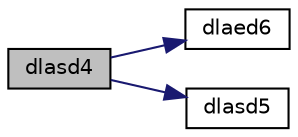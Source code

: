 digraph "dlasd4"
{
 // LATEX_PDF_SIZE
  edge [fontname="Helvetica",fontsize="10",labelfontname="Helvetica",labelfontsize="10"];
  node [fontname="Helvetica",fontsize="10",shape=record];
  rankdir="LR";
  Node1 [label="dlasd4",height=0.2,width=0.4,color="black", fillcolor="grey75", style="filled", fontcolor="black",tooltip="DLASD4 computes the square root of the i-th updated eigenvalue of a positive symmetric rank-one modif..."];
  Node1 -> Node2 [color="midnightblue",fontsize="10",style="solid",fontname="Helvetica"];
  Node2 [label="dlaed6",height=0.2,width=0.4,color="black", fillcolor="white", style="filled",URL="$dlaed6_8f.html#a8016fde4c8a60d5e95e6e6c636ec4dc9",tooltip="DLAED6 used by DSTEDC. Computes one Newton step in solution of the secular equation."];
  Node1 -> Node3 [color="midnightblue",fontsize="10",style="solid",fontname="Helvetica"];
  Node3 [label="dlasd5",height=0.2,width=0.4,color="black", fillcolor="white", style="filled",URL="$dlasd5_8f.html#ac354f735ef3e53f9ca32242d2db96f74",tooltip="DLASD5 computes the square root of the i-th eigenvalue of a positive symmetric rank-one modification ..."];
}

